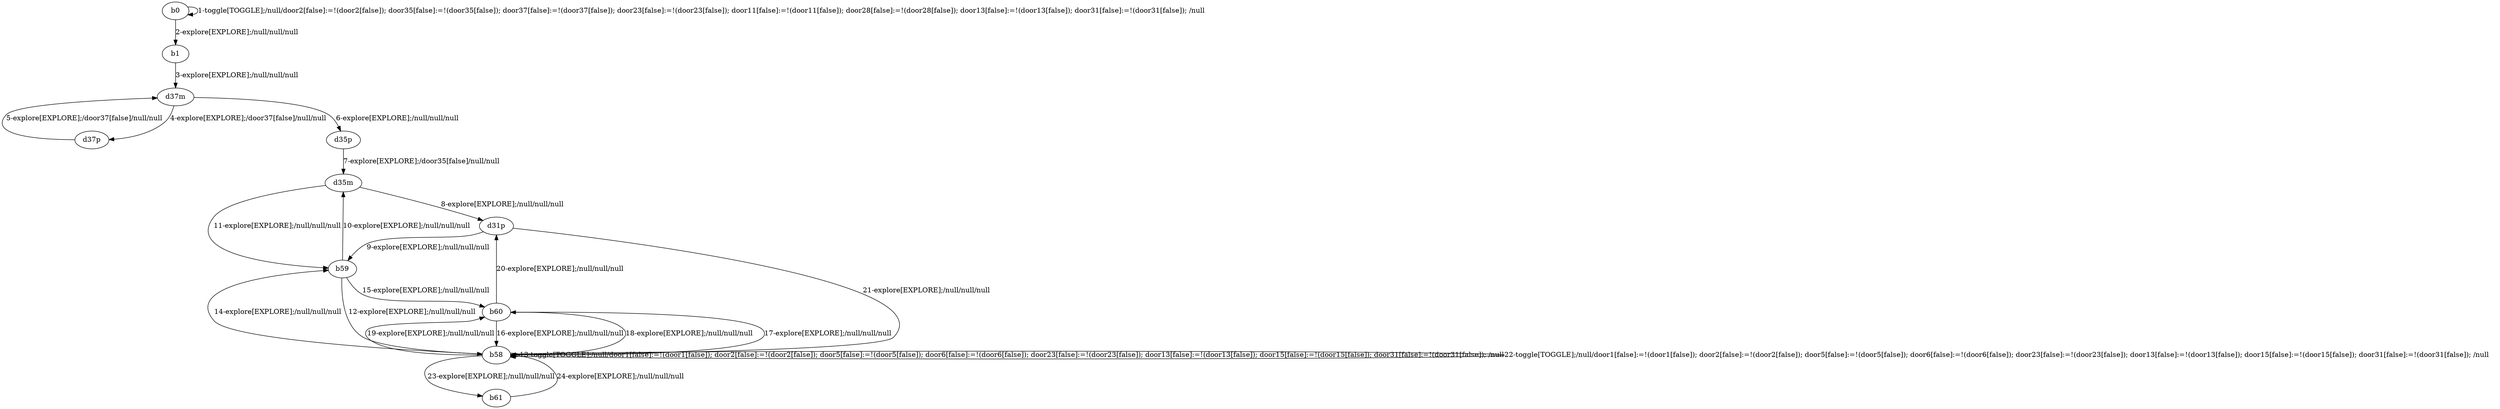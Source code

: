 # Total number of goals covered by this test: 7
# b59 --> b60
# d35m --> b59
# b59 --> b58
# b61 --> b58
# b58 --> b61
# b58 --> b59
# b58 --> b58

digraph g {
"b0" -> "b0" [label = "1-toggle[TOGGLE];/null/door2[false]:=!(door2[false]); door35[false]:=!(door35[false]); door37[false]:=!(door37[false]); door23[false]:=!(door23[false]); door11[false]:=!(door11[false]); door28[false]:=!(door28[false]); door13[false]:=!(door13[false]); door31[false]:=!(door31[false]); /null"];
"b0" -> "b1" [label = "2-explore[EXPLORE];/null/null/null"];
"b1" -> "d37m" [label = "3-explore[EXPLORE];/null/null/null"];
"d37m" -> "d37p" [label = "4-explore[EXPLORE];/door37[false]/null/null"];
"d37p" -> "d37m" [label = "5-explore[EXPLORE];/door37[false]/null/null"];
"d37m" -> "d35p" [label = "6-explore[EXPLORE];/null/null/null"];
"d35p" -> "d35m" [label = "7-explore[EXPLORE];/door35[false]/null/null"];
"d35m" -> "d31p" [label = "8-explore[EXPLORE];/null/null/null"];
"d31p" -> "b59" [label = "9-explore[EXPLORE];/null/null/null"];
"b59" -> "d35m" [label = "10-explore[EXPLORE];/null/null/null"];
"d35m" -> "b59" [label = "11-explore[EXPLORE];/null/null/null"];
"b59" -> "b58" [label = "12-explore[EXPLORE];/null/null/null"];
"b58" -> "b58" [label = "13-toggle[TOGGLE];/null/door1[false]:=!(door1[false]); door2[false]:=!(door2[false]); door5[false]:=!(door5[false]); door6[false]:=!(door6[false]); door23[false]:=!(door23[false]); door13[false]:=!(door13[false]); door15[false]:=!(door15[false]); door31[false]:=!(door31[false]); /null"];
"b58" -> "b59" [label = "14-explore[EXPLORE];/null/null/null"];
"b59" -> "b60" [label = "15-explore[EXPLORE];/null/null/null"];
"b60" -> "b58" [label = "16-explore[EXPLORE];/null/null/null"];
"b58" -> "b60" [label = "17-explore[EXPLORE];/null/null/null"];
"b60" -> "b58" [label = "18-explore[EXPLORE];/null/null/null"];
"b58" -> "b60" [label = "19-explore[EXPLORE];/null/null/null"];
"b60" -> "d31p" [label = "20-explore[EXPLORE];/null/null/null"];
"d31p" -> "b58" [label = "21-explore[EXPLORE];/null/null/null"];
"b58" -> "b58" [label = "22-toggle[TOGGLE];/null/door1[false]:=!(door1[false]); door2[false]:=!(door2[false]); door5[false]:=!(door5[false]); door6[false]:=!(door6[false]); door23[false]:=!(door23[false]); door13[false]:=!(door13[false]); door15[false]:=!(door15[false]); door31[false]:=!(door31[false]); /null"];
"b58" -> "b61" [label = "23-explore[EXPLORE];/null/null/null"];
"b61" -> "b58" [label = "24-explore[EXPLORE];/null/null/null"];
}
